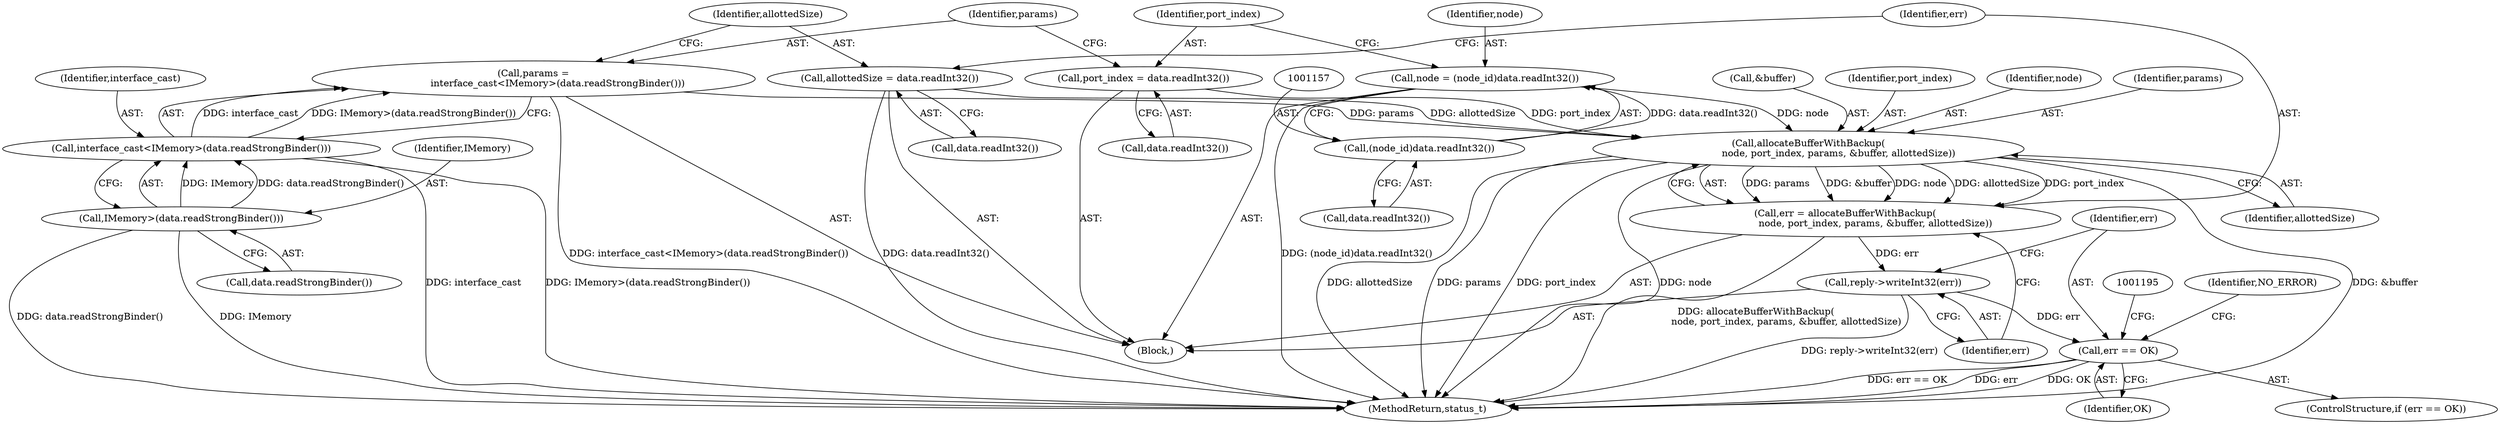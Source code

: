 digraph "0_Android_db829699d3293f254a7387894303451a91278986@API" {
"1001179" [label="(Call,allocateBufferWithBackup(\n                    node, port_index, params, &buffer, allottedSize))"];
"1001154" [label="(Call,node = (node_id)data.readInt32())"];
"1001156" [label="(Call,(node_id)data.readInt32())"];
"1001160" [label="(Call,port_index = data.readInt32())"];
"1001164" [label="(Call,params =\n                interface_cast<IMemory>(data.readStrongBinder()))"];
"1001166" [label="(Call,interface_cast<IMemory>(data.readStrongBinder()))"];
"1001168" [label="(Call,IMemory>(data.readStrongBinder()))"];
"1001172" [label="(Call,allottedSize = data.readInt32())"];
"1001177" [label="(Call,err = allocateBufferWithBackup(\n                    node, port_index, params, &buffer, allottedSize))"];
"1001186" [label="(Call,reply->writeInt32(err))"];
"1001189" [label="(Call,err == OK)"];
"1001156" [label="(Call,(node_id)data.readInt32())"];
"1001164" [label="(Call,params =\n                interface_cast<IMemory>(data.readStrongBinder()))"];
"1001166" [label="(Call,interface_cast<IMemory>(data.readStrongBinder()))"];
"1001187" [label="(Identifier,err)"];
"1001165" [label="(Identifier,params)"];
"1001155" [label="(Identifier,node)"];
"1001179" [label="(Call,allocateBufferWithBackup(\n                    node, port_index, params, &buffer, allottedSize))"];
"1001188" [label="(ControlStructure,if (err == OK))"];
"1001183" [label="(Call,&buffer)"];
"1001191" [label="(Identifier,OK)"];
"1001186" [label="(Call,reply->writeInt32(err))"];
"1001172" [label="(Call,allottedSize = data.readInt32())"];
"1001177" [label="(Call,err = allocateBufferWithBackup(\n                    node, port_index, params, &buffer, allottedSize))"];
"1001181" [label="(Identifier,port_index)"];
"1001180" [label="(Identifier,node)"];
"1001198" [label="(Identifier,NO_ERROR)"];
"1001154" [label="(Call,node = (node_id)data.readInt32())"];
"1001353" [label="(MethodReturn,status_t)"];
"1001173" [label="(Identifier,allottedSize)"];
"1001167" [label="(Identifier,interface_cast)"];
"1001161" [label="(Identifier,port_index)"];
"1001174" [label="(Call,data.readInt32())"];
"1001168" [label="(Call,IMemory>(data.readStrongBinder()))"];
"1001158" [label="(Call,data.readInt32())"];
"1001169" [label="(Identifier,IMemory)"];
"1001190" [label="(Identifier,err)"];
"1001160" [label="(Call,port_index = data.readInt32())"];
"1001182" [label="(Identifier,params)"];
"1001162" [label="(Call,data.readInt32())"];
"1001170" [label="(Call,data.readStrongBinder())"];
"1001189" [label="(Call,err == OK)"];
"1001185" [label="(Identifier,allottedSize)"];
"1001148" [label="(Block,)"];
"1001178" [label="(Identifier,err)"];
"1001179" -> "1001177"  [label="AST: "];
"1001179" -> "1001185"  [label="CFG: "];
"1001180" -> "1001179"  [label="AST: "];
"1001181" -> "1001179"  [label="AST: "];
"1001182" -> "1001179"  [label="AST: "];
"1001183" -> "1001179"  [label="AST: "];
"1001185" -> "1001179"  [label="AST: "];
"1001177" -> "1001179"  [label="CFG: "];
"1001179" -> "1001353"  [label="DDG: allottedSize"];
"1001179" -> "1001353"  [label="DDG: params"];
"1001179" -> "1001353"  [label="DDG: port_index"];
"1001179" -> "1001353"  [label="DDG: node"];
"1001179" -> "1001353"  [label="DDG: &buffer"];
"1001179" -> "1001177"  [label="DDG: params"];
"1001179" -> "1001177"  [label="DDG: &buffer"];
"1001179" -> "1001177"  [label="DDG: node"];
"1001179" -> "1001177"  [label="DDG: allottedSize"];
"1001179" -> "1001177"  [label="DDG: port_index"];
"1001154" -> "1001179"  [label="DDG: node"];
"1001160" -> "1001179"  [label="DDG: port_index"];
"1001164" -> "1001179"  [label="DDG: params"];
"1001172" -> "1001179"  [label="DDG: allottedSize"];
"1001154" -> "1001148"  [label="AST: "];
"1001154" -> "1001156"  [label="CFG: "];
"1001155" -> "1001154"  [label="AST: "];
"1001156" -> "1001154"  [label="AST: "];
"1001161" -> "1001154"  [label="CFG: "];
"1001154" -> "1001353"  [label="DDG: (node_id)data.readInt32()"];
"1001156" -> "1001154"  [label="DDG: data.readInt32()"];
"1001156" -> "1001158"  [label="CFG: "];
"1001157" -> "1001156"  [label="AST: "];
"1001158" -> "1001156"  [label="AST: "];
"1001160" -> "1001148"  [label="AST: "];
"1001160" -> "1001162"  [label="CFG: "];
"1001161" -> "1001160"  [label="AST: "];
"1001162" -> "1001160"  [label="AST: "];
"1001165" -> "1001160"  [label="CFG: "];
"1001164" -> "1001148"  [label="AST: "];
"1001164" -> "1001166"  [label="CFG: "];
"1001165" -> "1001164"  [label="AST: "];
"1001166" -> "1001164"  [label="AST: "];
"1001173" -> "1001164"  [label="CFG: "];
"1001164" -> "1001353"  [label="DDG: interface_cast<IMemory>(data.readStrongBinder())"];
"1001166" -> "1001164"  [label="DDG: interface_cast"];
"1001166" -> "1001164"  [label="DDG: IMemory>(data.readStrongBinder())"];
"1001166" -> "1001168"  [label="CFG: "];
"1001167" -> "1001166"  [label="AST: "];
"1001168" -> "1001166"  [label="AST: "];
"1001166" -> "1001353"  [label="DDG: interface_cast"];
"1001166" -> "1001353"  [label="DDG: IMemory>(data.readStrongBinder())"];
"1001168" -> "1001166"  [label="DDG: IMemory"];
"1001168" -> "1001166"  [label="DDG: data.readStrongBinder()"];
"1001168" -> "1001170"  [label="CFG: "];
"1001169" -> "1001168"  [label="AST: "];
"1001170" -> "1001168"  [label="AST: "];
"1001168" -> "1001353"  [label="DDG: data.readStrongBinder()"];
"1001168" -> "1001353"  [label="DDG: IMemory"];
"1001172" -> "1001148"  [label="AST: "];
"1001172" -> "1001174"  [label="CFG: "];
"1001173" -> "1001172"  [label="AST: "];
"1001174" -> "1001172"  [label="AST: "];
"1001178" -> "1001172"  [label="CFG: "];
"1001172" -> "1001353"  [label="DDG: data.readInt32()"];
"1001177" -> "1001148"  [label="AST: "];
"1001178" -> "1001177"  [label="AST: "];
"1001187" -> "1001177"  [label="CFG: "];
"1001177" -> "1001353"  [label="DDG: allocateBufferWithBackup(\n                    node, port_index, params, &buffer, allottedSize)"];
"1001177" -> "1001186"  [label="DDG: err"];
"1001186" -> "1001148"  [label="AST: "];
"1001186" -> "1001187"  [label="CFG: "];
"1001187" -> "1001186"  [label="AST: "];
"1001190" -> "1001186"  [label="CFG: "];
"1001186" -> "1001353"  [label="DDG: reply->writeInt32(err)"];
"1001186" -> "1001189"  [label="DDG: err"];
"1001189" -> "1001188"  [label="AST: "];
"1001189" -> "1001191"  [label="CFG: "];
"1001190" -> "1001189"  [label="AST: "];
"1001191" -> "1001189"  [label="AST: "];
"1001195" -> "1001189"  [label="CFG: "];
"1001198" -> "1001189"  [label="CFG: "];
"1001189" -> "1001353"  [label="DDG: err == OK"];
"1001189" -> "1001353"  [label="DDG: err"];
"1001189" -> "1001353"  [label="DDG: OK"];
}
